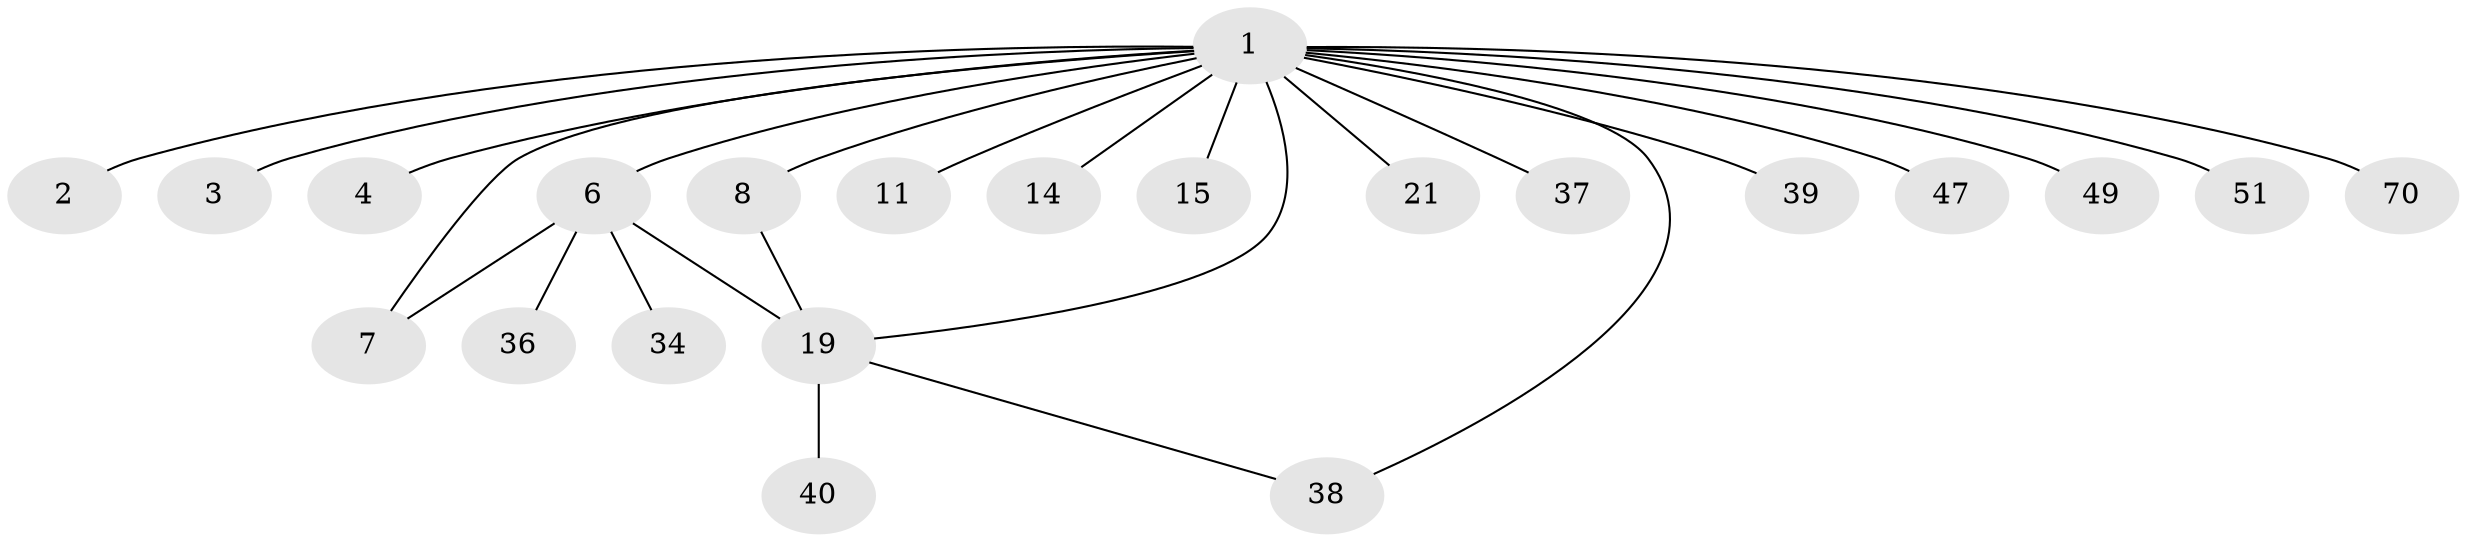 // original degree distribution, {22: 0.013333333333333334, 1: 0.6133333333333333, 2: 0.13333333333333333, 3: 0.09333333333333334, 6: 0.04, 5: 0.04, 7: 0.013333333333333334, 4: 0.04, 9: 0.013333333333333334}
// Generated by graph-tools (version 1.1) at 2025/18/03/04/25 18:18:24]
// undirected, 22 vertices, 25 edges
graph export_dot {
graph [start="1"]
  node [color=gray90,style=filled];
  1 [super="+10+5"];
  2;
  3 [super="+55"];
  4;
  6 [super="+24+13"];
  7 [super="+56+45+32+29+35"];
  8 [super="+17+18+16+9"];
  11 [super="+67"];
  14 [super="+27"];
  15;
  19 [super="+41+53+33+22+23"];
  21;
  34;
  36;
  37;
  38;
  39;
  40;
  47;
  49;
  51;
  70;
  1 -- 2;
  1 -- 3;
  1 -- 4;
  1 -- 6 [weight=2];
  1 -- 7;
  1 -- 8;
  1 -- 11;
  1 -- 14;
  1 -- 15;
  1 -- 19 [weight=2];
  1 -- 21;
  1 -- 37;
  1 -- 38;
  1 -- 39;
  1 -- 47;
  1 -- 49;
  1 -- 51;
  1 -- 70;
  6 -- 34;
  6 -- 19;
  6 -- 36;
  6 -- 7;
  8 -- 19 [weight=4];
  19 -- 38;
  19 -- 40;
}
